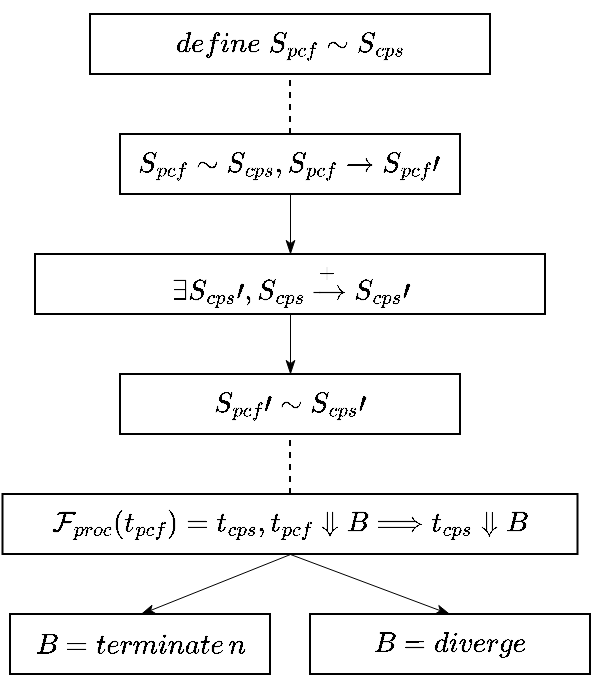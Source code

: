 <mxfile version="20.8.10" type="github">
  <diagram name="第 1 页" id="VPZiB18nnhILlqS88p_2">
    <mxGraphModel dx="1052" dy="642" grid="1" gridSize="10" guides="1" tooltips="1" connect="1" arrows="1" fold="1" page="1" pageScale="1" pageWidth="827" pageHeight="1169" math="1" shadow="0">
      <root>
        <mxCell id="0" />
        <mxCell id="1" parent="0" />
        <mxCell id="QHHVyBg31WiNpmlo0UfJ-1" value="" style="endArrow=none;dashed=1;html=1;exitX=0.5;exitY=0;exitDx=0;exitDy=0;entryX=0.5;entryY=1;entryDx=0;entryDy=0;" edge="1" parent="1" source="QHHVyBg31WiNpmlo0UfJ-2" target="QHHVyBg31WiNpmlo0UfJ-13">
          <mxGeometry width="50" height="50" relative="1" as="geometry">
            <mxPoint x="280.0" y="190" as="sourcePoint" />
            <mxPoint x="300" y="280" as="targetPoint" />
            <Array as="points" />
          </mxGeometry>
        </mxCell>
        <mxCell id="QHHVyBg31WiNpmlo0UfJ-2" value="$$S_{pcf}\sim S_{cps},S_{pcf}\rightarrow S_{pcf}\prime&lt;br&gt;$$" style="rounded=0;whiteSpace=wrap;html=1;" vertex="1" parent="1">
          <mxGeometry x="365" y="280" width="170" height="30" as="geometry" />
        </mxCell>
        <mxCell id="QHHVyBg31WiNpmlo0UfJ-3" value="$$\exists&amp;nbsp;S_{cps}\prime&lt;br&gt;,&amp;nbsp;S_{cps} \xrightarrow{+}&lt;br&gt;&amp;nbsp;S_{cps}\prime&lt;br&gt;$$" style="rounded=0;whiteSpace=wrap;html=1;" vertex="1" parent="1">
          <mxGeometry x="322.5" y="340" width="255" height="30" as="geometry" />
        </mxCell>
        <mxCell id="QHHVyBg31WiNpmlo0UfJ-4" value="$$S_{pcf}\prime\sim S_{cps}\prime&lt;br&gt;$$" style="rounded=0;whiteSpace=wrap;html=1;" vertex="1" parent="1">
          <mxGeometry x="365" y="400" width="170" height="30" as="geometry" />
        </mxCell>
        <mxCell id="QHHVyBg31WiNpmlo0UfJ-5" value="$$\mathcal{F}_{proc}(t_{pcf})=t_{cps},\\ t_{pcf}&lt;br&gt;\Downarrow B\Longrightarrow t_{cps}\Downarrow B&lt;br&gt;$$" style="rounded=0;whiteSpace=wrap;html=1;" vertex="1" parent="1">
          <mxGeometry x="306.25" y="460" width="287.5" height="30" as="geometry" />
        </mxCell>
        <mxCell id="QHHVyBg31WiNpmlo0UfJ-6" value="$$B=terminate\, n$$" style="rounded=0;whiteSpace=wrap;html=1;" vertex="1" parent="1">
          <mxGeometry x="310" y="520" width="130" height="30" as="geometry" />
        </mxCell>
        <mxCell id="QHHVyBg31WiNpmlo0UfJ-7" value="$$B=diverge$$" style="rounded=0;whiteSpace=wrap;html=1;" vertex="1" parent="1">
          <mxGeometry x="460" y="520" width="140" height="30" as="geometry" />
        </mxCell>
        <mxCell id="QHHVyBg31WiNpmlo0UfJ-8" style="edgeStyle=orthogonalEdgeStyle;rounded=0;orthogonalLoop=1;jettySize=auto;html=1;exitX=0.5;exitY=1;exitDx=0;exitDy=0;" edge="1" parent="1" source="QHHVyBg31WiNpmlo0UfJ-4" target="QHHVyBg31WiNpmlo0UfJ-4">
          <mxGeometry relative="1" as="geometry" />
        </mxCell>
        <mxCell id="QHHVyBg31WiNpmlo0UfJ-9" value="" style="endArrow=classicThin;html=1;strokeWidth=0.5;exitX=0.5;exitY=1;exitDx=0;exitDy=0;entryX=0.5;entryY=0;entryDx=0;entryDy=0;endFill=1;" edge="1" parent="1" source="QHHVyBg31WiNpmlo0UfJ-2" target="QHHVyBg31WiNpmlo0UfJ-3">
          <mxGeometry width="50" height="50" relative="1" as="geometry">
            <mxPoint x="390" y="450" as="sourcePoint" />
            <mxPoint x="440" y="400" as="targetPoint" />
          </mxGeometry>
        </mxCell>
        <mxCell id="QHHVyBg31WiNpmlo0UfJ-10" value="" style="endArrow=classicThin;html=1;strokeWidth=0.5;exitX=0.5;exitY=1;exitDx=0;exitDy=0;entryX=0.5;entryY=0;entryDx=0;entryDy=0;endFill=1;" edge="1" parent="1" source="QHHVyBg31WiNpmlo0UfJ-3" target="QHHVyBg31WiNpmlo0UfJ-4">
          <mxGeometry width="50" height="50" relative="1" as="geometry">
            <mxPoint x="415" y="320" as="sourcePoint" />
            <mxPoint x="390" y="340" as="targetPoint" />
          </mxGeometry>
        </mxCell>
        <mxCell id="QHHVyBg31WiNpmlo0UfJ-11" value="" style="endArrow=classicThin;html=1;strokeWidth=0.5;exitX=0.5;exitY=1;exitDx=0;exitDy=0;entryX=0.5;entryY=0;entryDx=0;entryDy=0;endFill=1;" edge="1" parent="1" source="QHHVyBg31WiNpmlo0UfJ-5" target="QHHVyBg31WiNpmlo0UfJ-6">
          <mxGeometry width="50" height="50" relative="1" as="geometry">
            <mxPoint x="390" y="410" as="sourcePoint" />
            <mxPoint x="455" y="430" as="targetPoint" />
          </mxGeometry>
        </mxCell>
        <mxCell id="QHHVyBg31WiNpmlo0UfJ-12" value="" style="endArrow=classicThin;html=1;strokeWidth=0.5;exitX=0.5;exitY=1;exitDx=0;exitDy=0;entryX=0.5;entryY=0;entryDx=0;entryDy=0;endFill=1;" edge="1" parent="1" source="QHHVyBg31WiNpmlo0UfJ-5" target="QHHVyBg31WiNpmlo0UfJ-7">
          <mxGeometry width="50" height="50" relative="1" as="geometry">
            <mxPoint x="465" y="540" as="sourcePoint" />
            <mxPoint x="395" y="560" as="targetPoint" />
          </mxGeometry>
        </mxCell>
        <mxCell id="QHHVyBg31WiNpmlo0UfJ-13" value="$$define\; S_{pcf}\sim&amp;nbsp;&lt;br&gt;S_{cps}&lt;br&gt;$$" style="rounded=0;whiteSpace=wrap;html=1;" vertex="1" parent="1">
          <mxGeometry x="350" y="220" width="200" height="30" as="geometry" />
        </mxCell>
        <mxCell id="QHHVyBg31WiNpmlo0UfJ-14" value="" style="endArrow=none;dashed=1;html=1;exitX=0.5;exitY=0;exitDx=0;exitDy=0;entryX=0.5;entryY=1;entryDx=0;entryDy=0;" edge="1" parent="1" source="QHHVyBg31WiNpmlo0UfJ-5" target="QHHVyBg31WiNpmlo0UfJ-4">
          <mxGeometry width="50" height="50" relative="1" as="geometry">
            <mxPoint x="460" y="290" as="sourcePoint" />
            <mxPoint x="660" y="250" as="targetPoint" />
            <Array as="points" />
          </mxGeometry>
        </mxCell>
      </root>
    </mxGraphModel>
  </diagram>
</mxfile>

